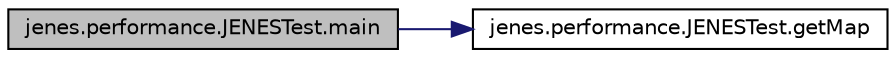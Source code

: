 digraph "jenes.performance.JENESTest.main"
{
  edge [fontname="Helvetica",fontsize="10",labelfontname="Helvetica",labelfontsize="10"];
  node [fontname="Helvetica",fontsize="10",shape=record];
  rankdir="LR";
  Node1 [label="jenes.performance.JENESTest.main",height=0.2,width=0.4,color="black", fillcolor="grey75", style="filled" fontcolor="black"];
  Node1 -> Node2 [color="midnightblue",fontsize="10",style="solid",fontname="Helvetica"];
  Node2 [label="jenes.performance.JENESTest.getMap",height=0.2,width=0.4,color="black", fillcolor="white", style="filled",URL="$classjenes_1_1performance_1_1_j_e_n_e_s_test.html#a7a02a502f510836006a2110099982511"];
}
